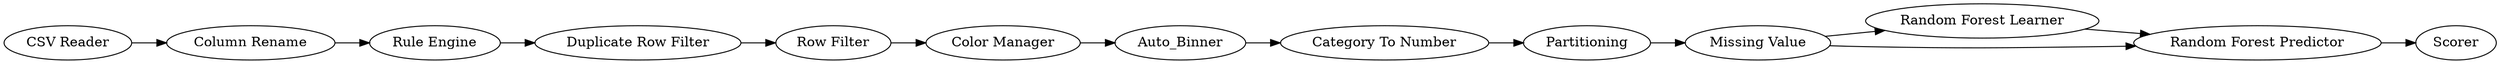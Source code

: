 digraph {
	6 -> 16
	14 -> 17
	2 -> 15
	18 -> 14
	15 -> 4
	16 -> 9
	17 -> 2
	12 -> 5
	4 -> 11
	5 -> 6
	11 -> 12
	9 -> 10
	6 -> 9
	5 [label=Partitioning]
	16 [label="Random Forest Learner"]
	14 [label="Column Rename"]
	9 [label="Random Forest Predictor"]
	11 [label=Auto_Binner]
	4 [label="Color Manager"]
	18 [label="CSV Reader"]
	6 [label="Missing Value"]
	15 [label="Row Filter"]
	12 [label="Category To Number"]
	17 [label="Rule Engine"]
	2 [label="Duplicate Row Filter"]
	10 [label=Scorer]
	rankdir=LR
}
